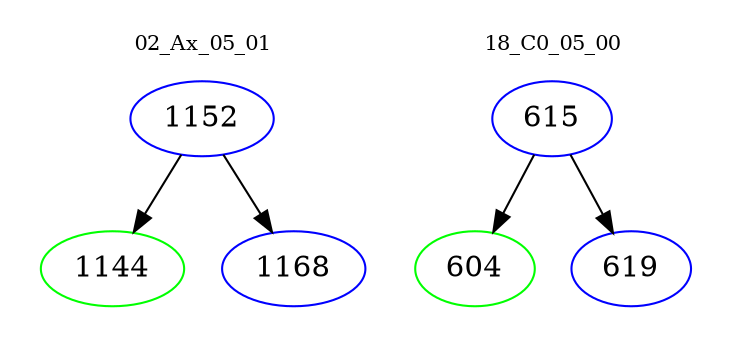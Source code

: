 digraph{
subgraph cluster_0 {
color = white
label = "02_Ax_05_01";
fontsize=10;
T0_1152 [label="1152", color="blue"]
T0_1152 -> T0_1144 [color="black"]
T0_1144 [label="1144", color="green"]
T0_1152 -> T0_1168 [color="black"]
T0_1168 [label="1168", color="blue"]
}
subgraph cluster_1 {
color = white
label = "18_C0_05_00";
fontsize=10;
T1_615 [label="615", color="blue"]
T1_615 -> T1_604 [color="black"]
T1_604 [label="604", color="green"]
T1_615 -> T1_619 [color="black"]
T1_619 [label="619", color="blue"]
}
}
